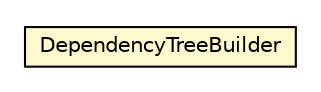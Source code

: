 #!/usr/local/bin/dot
#
# Class diagram 
# Generated by UMLGraph version R5_6-24-gf6e263 (http://www.umlgraph.org/)
#

digraph G {
	edge [fontname="Helvetica",fontsize=10,labelfontname="Helvetica",labelfontsize=10];
	node [fontname="Helvetica",fontsize=10,shape=plaintext];
	nodesep=0.25;
	ranksep=0.5;
	// org.universAAL.maven.treebuilder.DependencyTreeBuilder
	c3460016 [label=<<table title="org.universAAL.maven.treebuilder.DependencyTreeBuilder" border="0" cellborder="1" cellspacing="0" cellpadding="2" port="p" bgcolor="lemonChiffon" href="./DependencyTreeBuilder.html">
		<tr><td><table border="0" cellspacing="0" cellpadding="1">
<tr><td align="center" balign="center"> DependencyTreeBuilder </td></tr>
		</table></td></tr>
		</table>>, URL="./DependencyTreeBuilder.html", fontname="Helvetica", fontcolor="black", fontsize=10.0];
}

